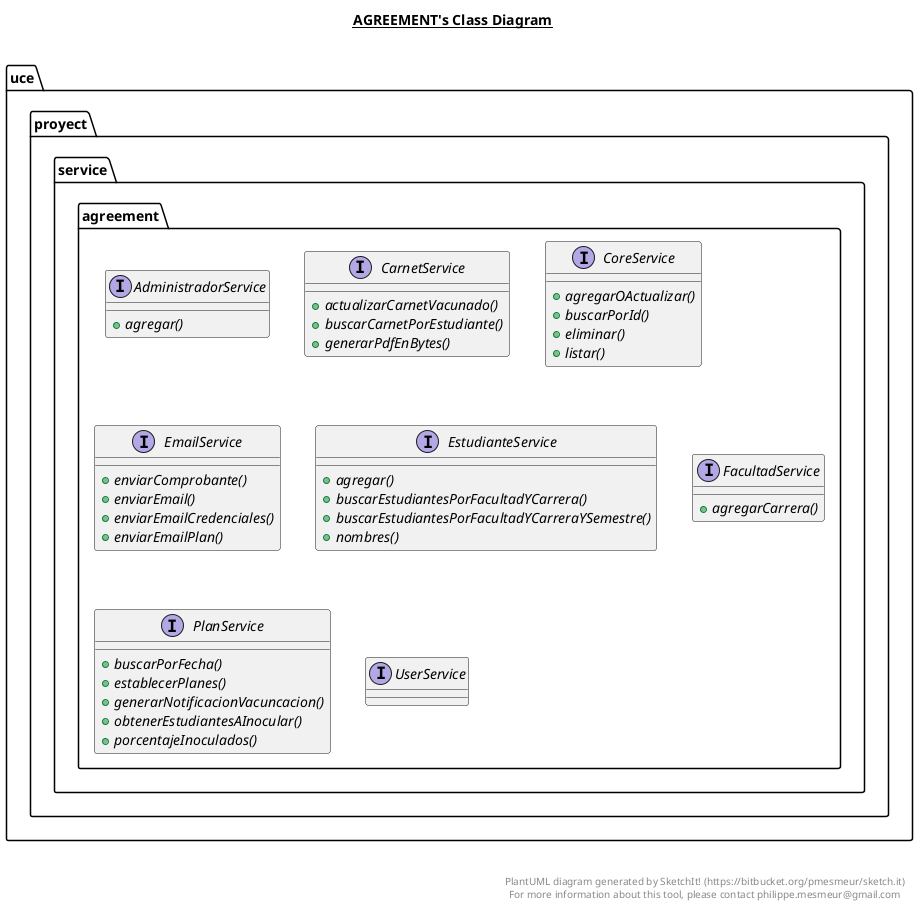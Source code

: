 @startuml

title __AGREEMENT's Class Diagram__\n

    namespace uce.proyect {
      namespace service.agreement {
        interface uce.proyect.service.agreement.AdministradorService {
            {abstract} + agregar()
      }
    }
  }
  

    namespace uce.proyect {
      namespace service.agreement {
        interface uce.proyect.service.agreement.CarnetService {
            {abstract} + actualizarCarnetVacunado()
            {abstract} + buscarCarnetPorEstudiante()
            {abstract} + generarPdfEnBytes()
        }
    }
  }
  

    namespace uce.proyect {
      namespace service.agreement {
        interface uce.proyect.service.agreement.CoreService {
            {abstract} + agregarOActualizar()
            {abstract} + buscarPorId()
            {abstract} + eliminar()
            {abstract} + listar()
        }
      }
  }
  

    namespace uce.proyect {
      namespace service.agreement {
        interface uce.proyect.service.agreement.EmailService {
            {abstract} + enviarComprobante()
            {abstract} + enviarEmail()
            {abstract} + enviarEmailCredenciales()
            {abstract} + enviarEmailPlan()
      }
    }
  }
  

    namespace uce.proyect {
      namespace service.agreement {
        interface uce.proyect.service.agreement.EstudianteService {
            {abstract} + agregar()
            {abstract} + buscarEstudiantesPorFacultadYCarrera()
            {abstract} + buscarEstudiantesPorFacultadYCarreraYSemestre()
            {abstract} + nombres()
      }
    }
  }
  

    namespace uce.proyect {
      namespace service.agreement {
        interface uce.proyect.service.agreement.FacultadService {
            {abstract} + agregarCarrera()
      }
    }
  }
  

    namespace uce.proyect {
      namespace service.agreement {
        interface uce.proyect.service.agreement.PlanService {
            {abstract} + buscarPorFecha()
            {abstract} + establecerPlanes()
            {abstract} + generarNotificacionVacuncacion()
            {abstract} + obtenerEstudiantesAInocular()
            {abstract} + porcentajeInoculados()
      }
    }
  }
  

    namespace uce.proyect {
      namespace service.agreement {
        interface uce.proyect.service.agreement.UserService {
        }
    }
  }
  



right footer


PlantUML diagram generated by SketchIt! (https://bitbucket.org/pmesmeur/sketch.it)
For more information about this tool, please contact philippe.mesmeur@gmail.com
endfooter

@enduml
